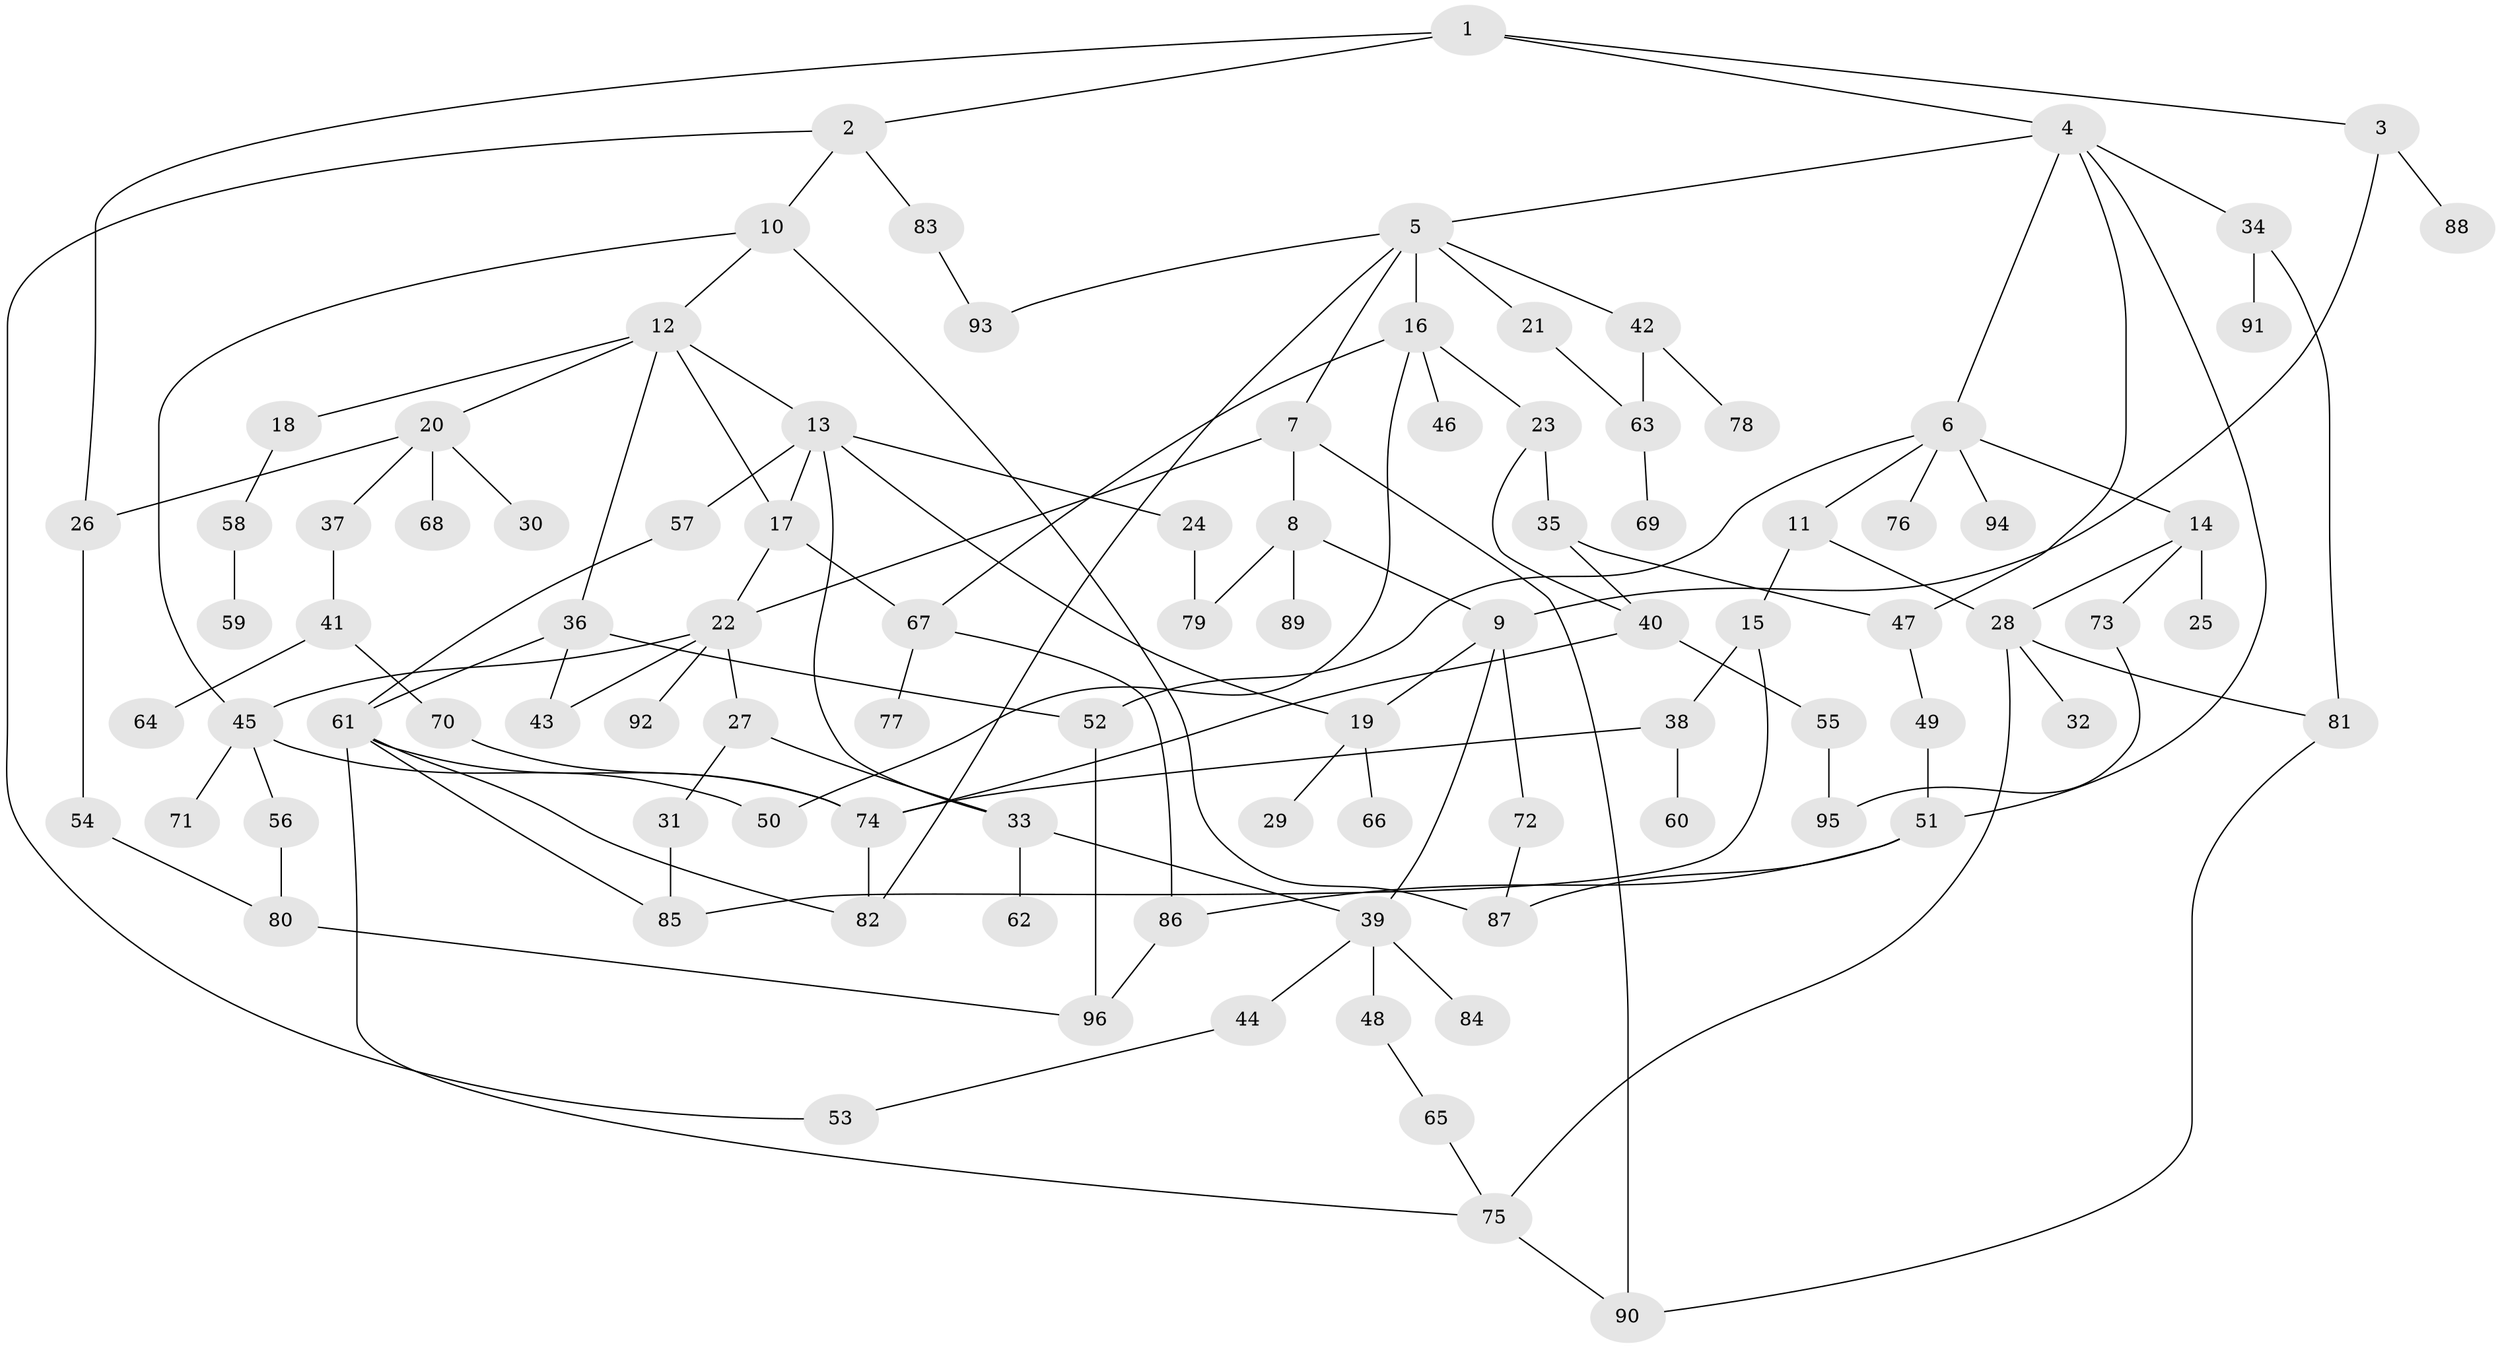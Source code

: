 // Generated by graph-tools (version 1.1) at 2025/49/03/09/25 03:49:25]
// undirected, 96 vertices, 135 edges
graph export_dot {
graph [start="1"]
  node [color=gray90,style=filled];
  1;
  2;
  3;
  4;
  5;
  6;
  7;
  8;
  9;
  10;
  11;
  12;
  13;
  14;
  15;
  16;
  17;
  18;
  19;
  20;
  21;
  22;
  23;
  24;
  25;
  26;
  27;
  28;
  29;
  30;
  31;
  32;
  33;
  34;
  35;
  36;
  37;
  38;
  39;
  40;
  41;
  42;
  43;
  44;
  45;
  46;
  47;
  48;
  49;
  50;
  51;
  52;
  53;
  54;
  55;
  56;
  57;
  58;
  59;
  60;
  61;
  62;
  63;
  64;
  65;
  66;
  67;
  68;
  69;
  70;
  71;
  72;
  73;
  74;
  75;
  76;
  77;
  78;
  79;
  80;
  81;
  82;
  83;
  84;
  85;
  86;
  87;
  88;
  89;
  90;
  91;
  92;
  93;
  94;
  95;
  96;
  1 -- 2;
  1 -- 3;
  1 -- 4;
  1 -- 26;
  2 -- 10;
  2 -- 83;
  2 -- 53;
  3 -- 88;
  3 -- 9;
  4 -- 5;
  4 -- 6;
  4 -- 34;
  4 -- 47;
  4 -- 51;
  5 -- 7;
  5 -- 16;
  5 -- 21;
  5 -- 42;
  5 -- 82;
  5 -- 93;
  6 -- 11;
  6 -- 14;
  6 -- 52;
  6 -- 76;
  6 -- 94;
  7 -- 8;
  7 -- 90;
  7 -- 22;
  8 -- 9;
  8 -- 89;
  8 -- 79;
  9 -- 19;
  9 -- 39;
  9 -- 72;
  10 -- 12;
  10 -- 45;
  10 -- 87;
  11 -- 15;
  11 -- 28;
  12 -- 13;
  12 -- 17;
  12 -- 18;
  12 -- 20;
  12 -- 36;
  13 -- 24;
  13 -- 33;
  13 -- 57;
  13 -- 19;
  13 -- 17;
  14 -- 25;
  14 -- 73;
  14 -- 28;
  15 -- 38;
  15 -- 85;
  16 -- 23;
  16 -- 46;
  16 -- 50;
  16 -- 67;
  17 -- 22;
  17 -- 67;
  18 -- 58;
  19 -- 29;
  19 -- 66;
  20 -- 30;
  20 -- 37;
  20 -- 68;
  20 -- 26;
  21 -- 63;
  22 -- 27;
  22 -- 92;
  22 -- 43;
  22 -- 45;
  23 -- 35;
  23 -- 40;
  24 -- 79;
  26 -- 54;
  27 -- 31;
  27 -- 33;
  28 -- 32;
  28 -- 81;
  28 -- 75;
  31 -- 85;
  33 -- 62;
  33 -- 39;
  34 -- 81;
  34 -- 91;
  35 -- 40;
  35 -- 47;
  36 -- 43;
  36 -- 61;
  36 -- 52;
  37 -- 41;
  38 -- 60;
  38 -- 74;
  39 -- 44;
  39 -- 48;
  39 -- 84;
  40 -- 55;
  40 -- 74;
  41 -- 64;
  41 -- 70;
  42 -- 78;
  42 -- 63;
  44 -- 53;
  45 -- 56;
  45 -- 71;
  45 -- 50;
  47 -- 49;
  48 -- 65;
  49 -- 51;
  51 -- 86;
  51 -- 87;
  52 -- 96;
  54 -- 80;
  55 -- 95;
  56 -- 80;
  57 -- 61;
  58 -- 59;
  61 -- 85;
  61 -- 74;
  61 -- 75;
  61 -- 82;
  63 -- 69;
  65 -- 75;
  67 -- 77;
  67 -- 86;
  70 -- 74;
  72 -- 87;
  73 -- 95;
  74 -- 82;
  75 -- 90;
  80 -- 96;
  81 -- 90;
  83 -- 93;
  86 -- 96;
}
